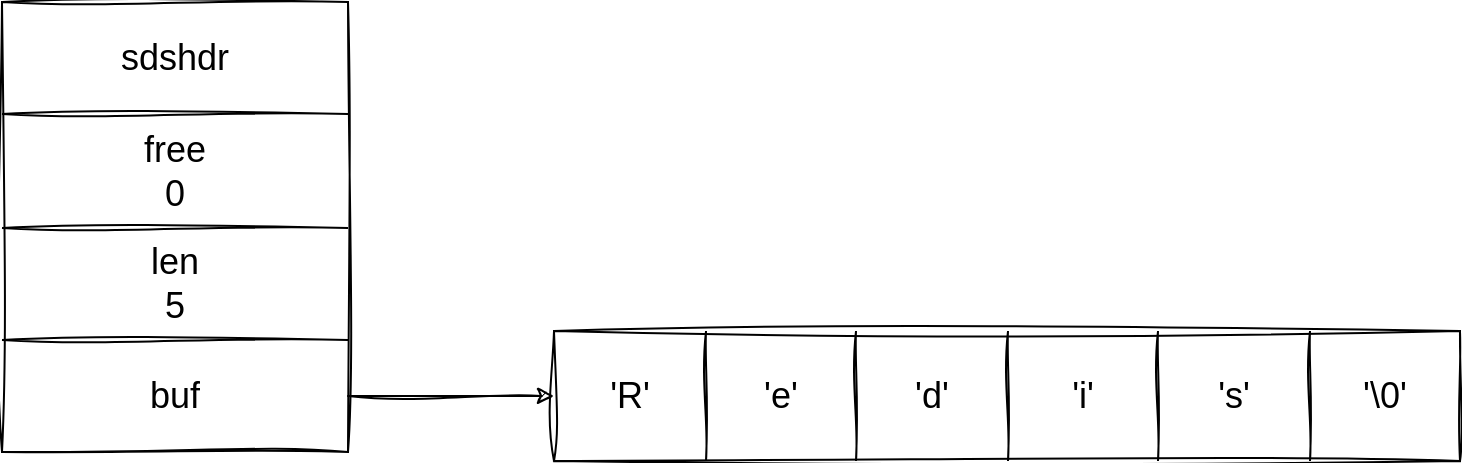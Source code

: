 <mxfile version="21.7.5" type="github">
  <diagram name="第2章 简单动态字符串" id="INwF0Nlo9MsbnrtQJhhU">
    <mxGraphModel dx="1841" dy="946" grid="0" gridSize="10" guides="1" tooltips="1" connect="1" arrows="1" fold="1" page="1" pageScale="1.2" pageWidth="2336" pageHeight="1654" math="0" shadow="0">
      <root>
        <mxCell id="0" />
        <mxCell id="1" parent="0" />
        <mxCell id="kBDrgIJL0E4OkPQzHDcv-1" value="" style="shape=table;startSize=0;container=1;collapsible=0;childLayout=tableLayout;fontSize=18;labelBackgroundColor=none;sketch=1;curveFitting=1;jiggle=2;" parent="1" vertex="1">
          <mxGeometry x="224" y="133" width="173" height="225" as="geometry" />
        </mxCell>
        <mxCell id="kBDrgIJL0E4OkPQzHDcv-2" value="" style="shape=tableRow;horizontal=0;startSize=0;swimlaneHead=0;swimlaneBody=0;top=0;left=0;bottom=0;right=0;collapsible=0;dropTarget=0;fillColor=none;points=[[0,0.5],[1,0.5]];portConstraint=eastwest;labelBackgroundColor=none;sketch=1;curveFitting=1;jiggle=2;" parent="kBDrgIJL0E4OkPQzHDcv-1" vertex="1">
          <mxGeometry width="173" height="56" as="geometry" />
        </mxCell>
        <mxCell id="kBDrgIJL0E4OkPQzHDcv-3" value="&lt;font style=&quot;font-size: 18px;&quot;&gt;sdshdr&lt;/font&gt;" style="shape=partialRectangle;html=1;whiteSpace=wrap;connectable=0;overflow=hidden;fillColor=none;top=0;left=0;bottom=0;right=0;pointerEvents=1;labelBackgroundColor=none;sketch=1;curveFitting=1;jiggle=2;" parent="kBDrgIJL0E4OkPQzHDcv-2" vertex="1">
          <mxGeometry width="173" height="56" as="geometry">
            <mxRectangle width="173" height="56" as="alternateBounds" />
          </mxGeometry>
        </mxCell>
        <mxCell id="kBDrgIJL0E4OkPQzHDcv-4" value="" style="shape=tableRow;horizontal=0;startSize=0;swimlaneHead=0;swimlaneBody=0;top=0;left=0;bottom=0;right=0;collapsible=0;dropTarget=0;fillColor=none;points=[[0,0.5],[1,0.5]];portConstraint=eastwest;labelBackgroundColor=none;sketch=1;curveFitting=1;jiggle=2;" parent="kBDrgIJL0E4OkPQzHDcv-1" vertex="1">
          <mxGeometry y="56" width="173" height="57" as="geometry" />
        </mxCell>
        <mxCell id="kBDrgIJL0E4OkPQzHDcv-5" value="&lt;font style=&quot;font-size: 18px;&quot;&gt;free&lt;br&gt;0&lt;/font&gt;" style="shape=partialRectangle;html=1;whiteSpace=wrap;connectable=0;overflow=hidden;fillColor=none;top=0;left=0;bottom=0;right=0;pointerEvents=1;labelBackgroundColor=none;sketch=1;curveFitting=1;jiggle=2;" parent="kBDrgIJL0E4OkPQzHDcv-4" vertex="1">
          <mxGeometry width="173" height="57" as="geometry">
            <mxRectangle width="173" height="57" as="alternateBounds" />
          </mxGeometry>
        </mxCell>
        <mxCell id="kBDrgIJL0E4OkPQzHDcv-6" value="" style="shape=tableRow;horizontal=0;startSize=0;swimlaneHead=0;swimlaneBody=0;top=0;left=0;bottom=0;right=0;collapsible=0;dropTarget=0;fillColor=none;points=[[0,0.5],[1,0.5]];portConstraint=eastwest;labelBackgroundColor=none;sketch=1;curveFitting=1;jiggle=2;" parent="kBDrgIJL0E4OkPQzHDcv-1" vertex="1">
          <mxGeometry y="113" width="173" height="56" as="geometry" />
        </mxCell>
        <mxCell id="kBDrgIJL0E4OkPQzHDcv-7" value="&lt;font style=&quot;font-size: 18px;&quot;&gt;len&lt;br&gt;5&lt;/font&gt;" style="shape=partialRectangle;html=1;whiteSpace=wrap;connectable=0;overflow=hidden;fillColor=none;top=0;left=0;bottom=0;right=0;pointerEvents=1;labelBackgroundColor=none;sketch=1;curveFitting=1;jiggle=2;" parent="kBDrgIJL0E4OkPQzHDcv-6" vertex="1">
          <mxGeometry width="173" height="56" as="geometry">
            <mxRectangle width="173" height="56" as="alternateBounds" />
          </mxGeometry>
        </mxCell>
        <mxCell id="kBDrgIJL0E4OkPQzHDcv-8" value="" style="shape=tableRow;horizontal=0;startSize=0;swimlaneHead=0;swimlaneBody=0;top=0;left=0;bottom=0;right=0;collapsible=0;dropTarget=0;fillColor=none;points=[[0,0.5],[1,0.5]];portConstraint=eastwest;labelBackgroundColor=none;sketch=1;curveFitting=1;jiggle=2;" parent="kBDrgIJL0E4OkPQzHDcv-1" vertex="1">
          <mxGeometry y="169" width="173" height="56" as="geometry" />
        </mxCell>
        <mxCell id="kBDrgIJL0E4OkPQzHDcv-9" value="&lt;font style=&quot;font-size: 18px;&quot;&gt;buf&lt;/font&gt;" style="shape=partialRectangle;html=1;whiteSpace=wrap;connectable=0;overflow=hidden;fillColor=none;top=0;left=0;bottom=0;right=0;pointerEvents=1;labelBackgroundColor=none;sketch=1;curveFitting=1;jiggle=2;" parent="kBDrgIJL0E4OkPQzHDcv-8" vertex="1">
          <mxGeometry width="173" height="56" as="geometry">
            <mxRectangle width="173" height="56" as="alternateBounds" />
          </mxGeometry>
        </mxCell>
        <mxCell id="0LdxuLhZU5FXGwuQo5u2-1" value="" style="shape=table;startSize=0;container=1;collapsible=0;childLayout=tableLayout;fontFamily=Helvetica;fontSize=18;labelBackgroundColor=none;sketch=1;curveFitting=1;jiggle=2;" vertex="1" parent="1">
          <mxGeometry x="500" y="297.5" width="453" height="65" as="geometry" />
        </mxCell>
        <mxCell id="0LdxuLhZU5FXGwuQo5u2-2" value="" style="shape=tableRow;horizontal=0;startSize=0;swimlaneHead=0;swimlaneBody=0;top=0;left=0;bottom=0;right=0;collapsible=0;dropTarget=0;fillColor=none;points=[[0,0.5],[1,0.5]];portConstraint=eastwest;fontFamily=Helvetica;fontSize=18;labelBackgroundColor=none;sketch=1;curveFitting=1;jiggle=2;" vertex="1" parent="0LdxuLhZU5FXGwuQo5u2-1">
          <mxGeometry width="453" height="65" as="geometry" />
        </mxCell>
        <mxCell id="0LdxuLhZU5FXGwuQo5u2-3" value="&#39;R&#39;&lt;br&gt;" style="shape=partialRectangle;html=1;whiteSpace=wrap;connectable=0;overflow=hidden;fillColor=none;top=0;left=0;bottom=0;right=0;pointerEvents=1;fontFamily=Helvetica;fontSize=18;startSize=0;labelBackgroundColor=none;sketch=1;curveFitting=1;jiggle=2;" vertex="1" parent="0LdxuLhZU5FXGwuQo5u2-2">
          <mxGeometry width="76" height="65" as="geometry">
            <mxRectangle width="76" height="65" as="alternateBounds" />
          </mxGeometry>
        </mxCell>
        <mxCell id="0LdxuLhZU5FXGwuQo5u2-4" value="&#39;e&#39;" style="shape=partialRectangle;html=1;whiteSpace=wrap;connectable=0;overflow=hidden;fillColor=none;top=0;left=0;bottom=0;right=0;pointerEvents=1;fontFamily=Helvetica;fontSize=18;startSize=0;labelBackgroundColor=none;sketch=1;curveFitting=1;jiggle=2;" vertex="1" parent="0LdxuLhZU5FXGwuQo5u2-2">
          <mxGeometry x="76" width="75" height="65" as="geometry">
            <mxRectangle width="75" height="65" as="alternateBounds" />
          </mxGeometry>
        </mxCell>
        <mxCell id="0LdxuLhZU5FXGwuQo5u2-5" value="&#39;d&#39;" style="shape=partialRectangle;html=1;whiteSpace=wrap;connectable=0;overflow=hidden;fillColor=none;top=0;left=0;bottom=0;right=0;pointerEvents=1;fontFamily=Helvetica;fontSize=18;startSize=0;labelBackgroundColor=none;sketch=1;curveFitting=1;jiggle=2;" vertex="1" parent="0LdxuLhZU5FXGwuQo5u2-2">
          <mxGeometry x="151" width="76" height="65" as="geometry">
            <mxRectangle width="76" height="65" as="alternateBounds" />
          </mxGeometry>
        </mxCell>
        <mxCell id="0LdxuLhZU5FXGwuQo5u2-6" value="&#39;i&#39;" style="shape=partialRectangle;html=1;whiteSpace=wrap;connectable=0;overflow=hidden;fillColor=none;top=0;left=0;bottom=0;right=0;pointerEvents=1;fontFamily=Helvetica;fontSize=18;startSize=0;labelBackgroundColor=none;sketch=1;curveFitting=1;jiggle=2;" vertex="1" parent="0LdxuLhZU5FXGwuQo5u2-2">
          <mxGeometry x="227" width="75" height="65" as="geometry">
            <mxRectangle width="75" height="65" as="alternateBounds" />
          </mxGeometry>
        </mxCell>
        <mxCell id="0LdxuLhZU5FXGwuQo5u2-7" value="&#39;s&#39;" style="shape=partialRectangle;html=1;whiteSpace=wrap;connectable=0;overflow=hidden;fillColor=none;top=0;left=0;bottom=0;right=0;pointerEvents=1;fontFamily=Helvetica;fontSize=18;startSize=0;labelBackgroundColor=none;sketch=1;curveFitting=1;jiggle=2;" vertex="1" parent="0LdxuLhZU5FXGwuQo5u2-2">
          <mxGeometry x="302" width="76" height="65" as="geometry">
            <mxRectangle width="76" height="65" as="alternateBounds" />
          </mxGeometry>
        </mxCell>
        <mxCell id="0LdxuLhZU5FXGwuQo5u2-8" value="&#39;\0&#39;" style="shape=partialRectangle;html=1;whiteSpace=wrap;connectable=0;overflow=hidden;fillColor=none;top=0;left=0;bottom=0;right=0;pointerEvents=1;fontFamily=Helvetica;fontSize=18;startSize=0;labelBackgroundColor=none;sketch=1;curveFitting=1;jiggle=2;" vertex="1" parent="0LdxuLhZU5FXGwuQo5u2-2">
          <mxGeometry x="378" width="75" height="65" as="geometry">
            <mxRectangle width="75" height="65" as="alternateBounds" />
          </mxGeometry>
        </mxCell>
        <mxCell id="0LdxuLhZU5FXGwuQo5u2-9" style="edgeStyle=orthogonalEdgeStyle;rounded=0;orthogonalLoop=1;jettySize=auto;html=1;exitX=1;exitY=0.5;exitDx=0;exitDy=0;entryX=0;entryY=0.5;entryDx=0;entryDy=0;fontFamily=Helvetica;fontSize=18;fontColor=default;startSize=0;labelBackgroundColor=none;sketch=1;curveFitting=1;jiggle=2;" edge="1" parent="1" source="kBDrgIJL0E4OkPQzHDcv-8" target="0LdxuLhZU5FXGwuQo5u2-2">
          <mxGeometry relative="1" as="geometry" />
        </mxCell>
      </root>
    </mxGraphModel>
  </diagram>
</mxfile>
